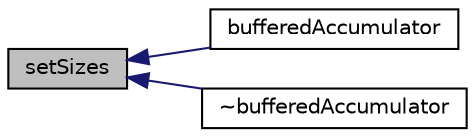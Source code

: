 digraph "setSizes"
{
  bgcolor="transparent";
  edge [fontname="Helvetica",fontsize="10",labelfontname="Helvetica",labelfontsize="10"];
  node [fontname="Helvetica",fontsize="10",shape=record];
  rankdir="LR";
  Node1 [label="setSizes",height=0.2,width=0.4,color="black", fillcolor="grey75", style="filled", fontcolor="black"];
  Node1 -> Node2 [dir="back",color="midnightblue",fontsize="10",style="solid",fontname="Helvetica"];
  Node2 [label="bufferedAccumulator",height=0.2,width=0.4,color="black",URL="$a00164.html#a389eccceba8a88b8a4e7cd1fe20c6b91",tooltip="Construct from components. "];
  Node1 -> Node3 [dir="back",color="midnightblue",fontsize="10",style="solid",fontname="Helvetica"];
  Node3 [label="~bufferedAccumulator",height=0.2,width=0.4,color="black",URL="$a00164.html#a8f655549be1b0bec1fc460b75b86ad90",tooltip="Destructor. "];
}
